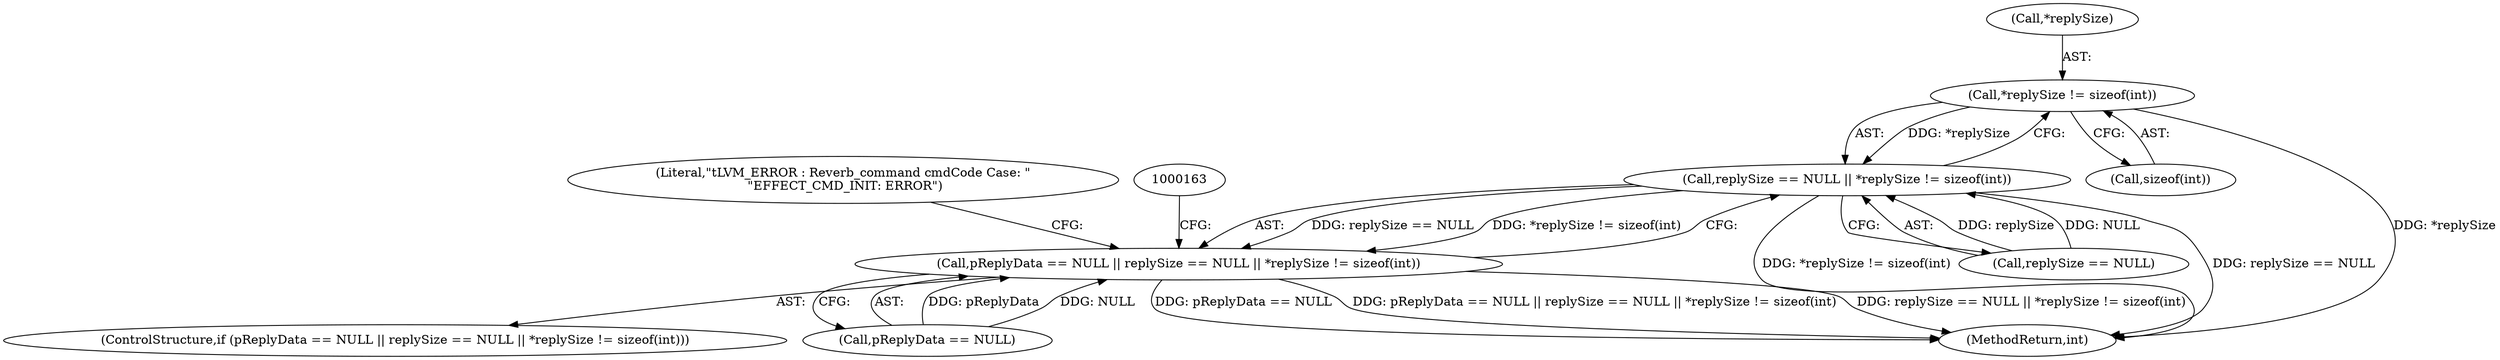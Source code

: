 digraph "0_Android_9e29523b9537983b4c4b205ff868d0b3bca0383b_0@API" {
"1000149" [label="(Call,*replySize != sizeof(int))"];
"1000145" [label="(Call,replySize == NULL || *replySize != sizeof(int))"];
"1000141" [label="(Call,pReplyData == NULL || replySize == NULL || *replySize != sizeof(int))"];
"1000145" [label="(Call,replySize == NULL || *replySize != sizeof(int))"];
"1000149" [label="(Call,*replySize != sizeof(int))"];
"1000150" [label="(Call,*replySize)"];
"1000152" [label="(Call,sizeof(int))"];
"1000156" [label="(Literal,\"\tLVM_ERROR : Reverb_command cmdCode Case: \"\n \"EFFECT_CMD_INIT: ERROR\")"];
"1000146" [label="(Call,replySize == NULL)"];
"1000140" [label="(ControlStructure,if (pReplyData == NULL || replySize == NULL || *replySize != sizeof(int)))"];
"1000141" [label="(Call,pReplyData == NULL || replySize == NULL || *replySize != sizeof(int))"];
"1000142" [label="(Call,pReplyData == NULL)"];
"1000688" [label="(MethodReturn,int)"];
"1000149" -> "1000145"  [label="AST: "];
"1000149" -> "1000152"  [label="CFG: "];
"1000150" -> "1000149"  [label="AST: "];
"1000152" -> "1000149"  [label="AST: "];
"1000145" -> "1000149"  [label="CFG: "];
"1000149" -> "1000688"  [label="DDG: *replySize"];
"1000149" -> "1000145"  [label="DDG: *replySize"];
"1000145" -> "1000141"  [label="AST: "];
"1000145" -> "1000146"  [label="CFG: "];
"1000146" -> "1000145"  [label="AST: "];
"1000141" -> "1000145"  [label="CFG: "];
"1000145" -> "1000688"  [label="DDG: *replySize != sizeof(int)"];
"1000145" -> "1000688"  [label="DDG: replySize == NULL"];
"1000145" -> "1000141"  [label="DDG: replySize == NULL"];
"1000145" -> "1000141"  [label="DDG: *replySize != sizeof(int)"];
"1000146" -> "1000145"  [label="DDG: replySize"];
"1000146" -> "1000145"  [label="DDG: NULL"];
"1000141" -> "1000140"  [label="AST: "];
"1000141" -> "1000142"  [label="CFG: "];
"1000142" -> "1000141"  [label="AST: "];
"1000156" -> "1000141"  [label="CFG: "];
"1000163" -> "1000141"  [label="CFG: "];
"1000141" -> "1000688"  [label="DDG: pReplyData == NULL"];
"1000141" -> "1000688"  [label="DDG: pReplyData == NULL || replySize == NULL || *replySize != sizeof(int)"];
"1000141" -> "1000688"  [label="DDG: replySize == NULL || *replySize != sizeof(int)"];
"1000142" -> "1000141"  [label="DDG: pReplyData"];
"1000142" -> "1000141"  [label="DDG: NULL"];
}
